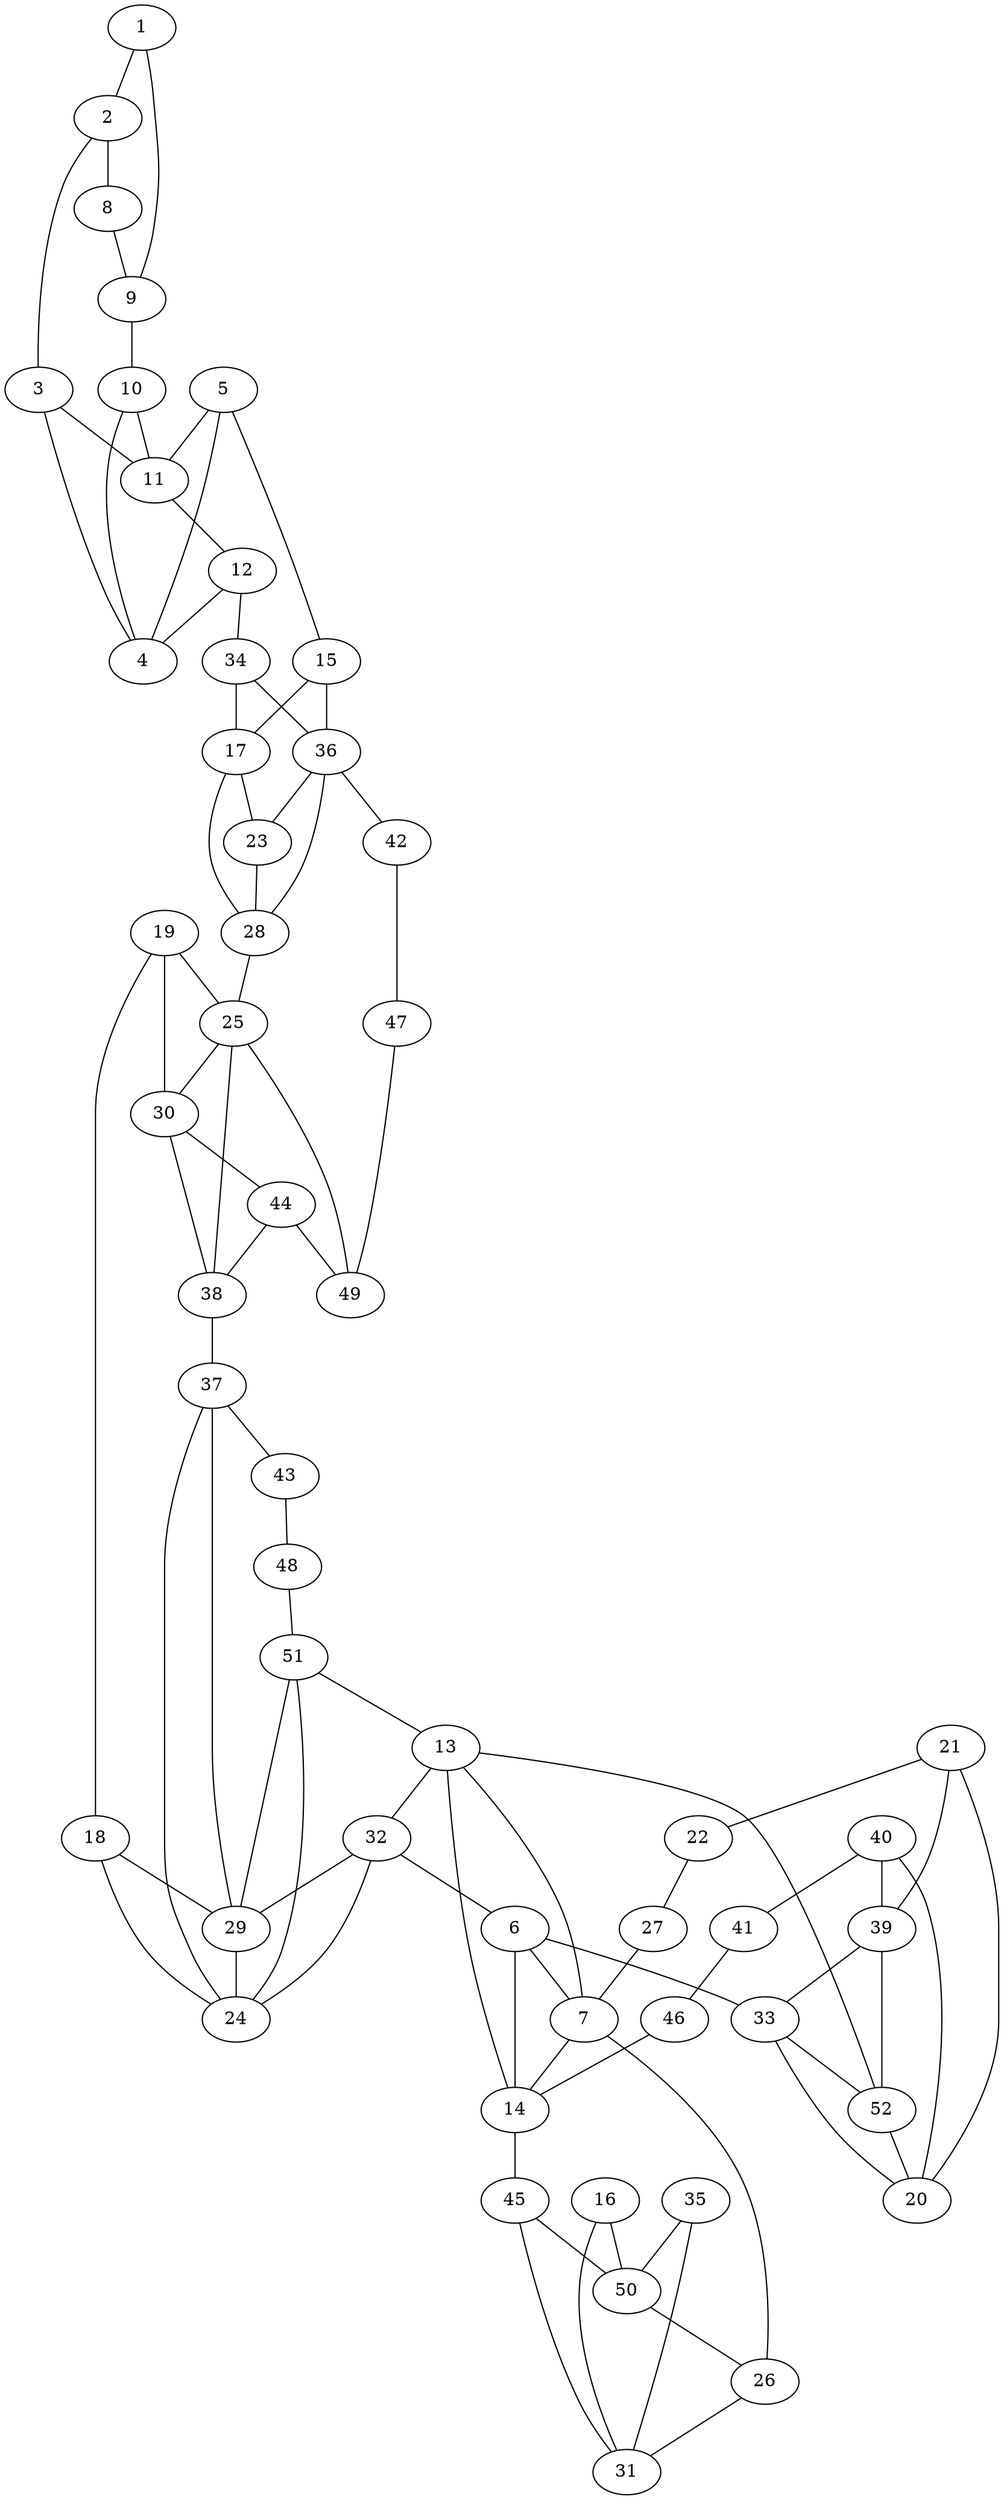 graph pdb1dlm {
	1	 [aaLength=12,
		sequence=TQDVQDFLRVAS,
		type=0];
	2	 [aaLength=22,
		sequence=NPRVKQIIHRVLSDLYKAIEDL,
		type=0];
	1 -- 2	 [distance0="19.01122",
		frequency=1,
		type0=2];
	3	 [aaLength=18,
		sequence=TSDEYWAGVAYLNQLGAN,
		type=0];
	2 -- 3	 [distance0="2.0",
		frequency=1,
		type0=4];
	8	 [aaLength=12,
		sequence=TQDVQDFLRVAS,
		type=0];
	2 -- 8	 [distance0="24.80078",
		frequency=1,
		type0=3];
	4	 [aaLength=9,
		sequence=EAGLLSPGL,
		type=0];
	3 -- 4	 [distance0="20.62809",
		distance1="1.0",
		frequency=2,
		type0=2,
		type1=4];
	11	 [aaLength=9,
		sequence=EAGLLSPGL,
		type=0];
	3 -- 11	 [distance0="20.66676",
		frequency=1,
		type0=3];
	5	 [aaLength=17,
		sequence=GFDHYLDMRMDAEDAAL,
		type=0];
	5 -- 4	 [distance0="21.245",
		frequency=1,
		type0=1];
	5 -- 11	 [distance0="27.19879",
		frequency=1,
		type0=3];
	15	 [aaLength=2,
		sequence=VA,
		type=1];
	5 -- 15	 [distance0="15.0",
		frequency=1,
		type0=4];
	6	 [aaLength=10,
		sequence=GPTQQLLNQL,
		type=0];
	7	 [aaLength=8,
		sequence=DPEAIKAN,
		type=0];
	6 -- 7	 [distance0="67.9305",
		frequency=1,
		type0=2];
	14	 [aaLength=8,
		sequence=DPEAIKAN,
		type=0];
	6 -- 14	 [distance0="72.57885",
		frequency=1,
		type0=3];
	33	 [aaLength=2,
		sequence=NR,
		type=1];
	6 -- 33	 [distance0="4.0",
		frequency=1,
		type0=4];
	13	 [aaLength=10,
		sequence=GPTQQLLNQL,
		type=0];
	7 -- 13	 [distance0="65.96345",
		frequency=1,
		type0=2];
	7 -- 14	 [distance0="47.18025",
		frequency=1,
		type0=1];
	26	 [aaLength=5,
		sequence=FAEMV,
		type=1];
	7 -- 26	 [distance0="5.0",
		frequency=1,
		type0=4];
	9	 [aaLength=22,
		sequence=NPRVKQIIHRVLSDLYKAIEDL,
		type=0];
	8 -- 9	 [distance0="22.15065",
		distance1="7.0",
		frequency=2,
		type0=2,
		type1=4];
	9 -- 1	 [distance0="20.6202",
		frequency=1,
		type0=2];
	10	 [aaLength=18,
		sequence=TSDEYWAGVAYLNQLGAN,
		type=0];
	9 -- 10	 [distance0="2.0",
		frequency=1,
		type0=4];
	10 -- 4	 [distance0="20.60609",
		frequency=1,
		type0=2];
	10 -- 11	 [distance0="20.79033",
		distance1="1.0",
		frequency=2,
		type0=3,
		type1=4];
	12	 [aaLength=18,
		sequence=GFDHYLDMRMDAEDAALG,
		type=0];
	11 -- 12	 [distance0="18.82968",
		distance1="0.0",
		frequency=2,
		type0=2,
		type1=5];
	12 -- 4	 [distance0="13.90339",
		frequency=1,
		type0=1];
	34	 [aaLength=2,
		sequence=VA,
		type=1];
	12 -- 34	 [distance0="14.0",
		frequency=1,
		type0=4];
	32	 [aaLength=2,
		sequence=YG,
		type=1];
	13 -- 32	 [distance0="70.66682",
		frequency=1,
		type0=3];
	52	 [aaLength=2,
		sequence=NR,
		type=1];
	13 -- 52	 [distance0="4.0",
		frequency=1,
		type0=4];
	14 -- 13	 [distance0="72.53648",
		frequency=1,
		type0=2];
	45	 [aaLength=5,
		sequence=FAEMV,
		type=1];
	14 -- 45	 [distance0="5.0",
		frequency=1,
		type0=4];
	17	 [aaLength=3,
		sequence=ESV,
		type=1];
	15 -- 17	 [distance0="5.0",
		distance1="3.0",
		frequency=2,
		type0=2,
		type1=4];
	36	 [aaLength=3,
		sequence=ESV,
		type=1];
	15 -- 36	 [distance0="5.0",
		frequency=1,
		type0=3];
	16	 [aaLength=2,
		sequence=LA,
		type=1];
	31	 [aaLength=2,
		sequence=LK,
		type=1];
	16 -- 31	 [distance0="19.0",
		frequency=1,
		type0=2];
	50	 [aaLength=2,
		sequence=LK,
		type=1];
	16 -- 50	 [distance0="19.0",
		frequency=1,
		type0=3];
	23	 [aaLength=3,
		sequence=YAR,
		type=1];
	17 -- 23	 [distance0="4.0",
		distance1="1.0",
		frequency=2,
		type0=2,
		type1=4];
	28	 [aaLength=3,
		sequence=YAR,
		type=1];
	17 -- 28	 [distance0="4.0",
		frequency=1,
		type0=3];
	18	 [aaLength=5,
		sequence=RRSII,
		type=1];
	24	 [aaLength=7,
		sequence=QYRVRTI,
		type=1];
	18 -- 24	 [distance0="10.0",
		frequency=1,
		type0=2];
	29	 [aaLength=7,
		sequence=QYRVRTI,
		type=1];
	18 -- 29	 [distance0="10.0",
		distance1="5.0",
		frequency=2,
		type0=3,
		type1=4];
	19	 [aaLength=5,
		sequence=KVEIW,
		type=1];
	19 -- 18	 [distance0="22.0",
		frequency=1,
		type0=4];
	25	 [aaLength=9,
		sequence=TLILHGTIF,
		type=1];
	19 -- 25	 [distance0="19.0",
		frequency=1,
		type0=2];
	30	 [aaLength=9,
		sequence=TLILHGTIF,
		type=1];
	19 -- 30	 [distance0="19.0",
		frequency=1,
		type0=3];
	20	 [aaLength=7,
		sequence=HIHYFVS,
		type=1];
	20 -- 33	 [distance0="4.0",
		frequency=1,
		type0=2];
	21	 [aaLength=7,
		sequence=LTTQINV,
		type=1];
	22	 [aaLength=2,
		sequence=VV,
		type=1];
	21 -- 22	 [distance0="18.0",
		frequency=1,
		type0=4];
	21 -- 20	 [distance0="13.0",
		frequency=1,
		type0=2];
	39	 [aaLength=7,
		sequence=HIHYFVS,
		type=1];
	21 -- 39	 [distance0="13.0",
		frequency=1,
		type0=3];
	27	 [aaLength=3,
		sequence=VEH,
		type=1];
	22 -- 27	 [distance0="2.0",
		frequency=1,
		type0=4];
	23 -- 28	 [distance0="0.0",
		frequency=1,
		type0=5];
	25 -- 30	 [distance0="0.0",
		distance1="0.0",
		frequency=2,
		type0=1,
		type1=5];
	26 -- 31	 [distance0="7.0",
		distance1="2.0",
		frequency=2,
		type0=2,
		type1=4];
	27 -- 7	 [distance0="1.0",
		frequency=1,
		type0=4];
	28 -- 25	 [distance0="10.0",
		frequency=1,
		type0=4];
	29 -- 24	 [distance0="0.0",
		frequency=1,
		type0=5];
	44	 [aaLength=9,
		sequence=TLILHGTIF,
		type=1];
	30 -- 44	 [distance0="0.0",
		frequency=1,
		type0=2];
	32 -- 6	 [distance0="4.0",
		frequency=1,
		type0=4];
	32 -- 24	 [distance0="11.0",
		frequency=1,
		type0=2];
	32 -- 29	 [distance0="11.0",
		frequency=1,
		type0=3];
	33 -- 52	 [distance0="0.0",
		frequency=1,
		type0=1];
	34 -- 17	 [distance0="5.0",
		frequency=1,
		type0=2];
	34 -- 36	 [distance0="5.0",
		distance1="3.0",
		frequency=2,
		type0=3,
		type1=4];
	35	 [aaLength=2,
		sequence=LA,
		type=1];
	35 -- 31	 [distance0="19.0",
		frequency=1,
		type0=2];
	35 -- 50	 [distance0="19.0",
		frequency=1,
		type0=3];
	36 -- 23	 [distance0="4.0",
		frequency=1,
		type0=2];
	36 -- 28	 [distance0="4.0",
		frequency=1,
		type0=3];
	42	 [aaLength=3,
		sequence=YAR,
		type=1];
	36 -- 42	 [distance0="1.0",
		frequency=1,
		type0=4];
	37	 [aaLength=5,
		sequence=RRSII,
		type=1];
	37 -- 24	 [distance0="10.0",
		frequency=1,
		type0=2];
	37 -- 29	 [distance0="10.0",
		frequency=1,
		type0=3];
	43	 [aaLength=7,
		sequence=QYRVRTI,
		type=1];
	37 -- 43	 [distance0="5.0",
		frequency=1,
		type0=4];
	38	 [aaLength=5,
		sequence=KVEIW,
		type=1];
	38 -- 25	 [distance0="19.0",
		frequency=1,
		type0=2];
	38 -- 30	 [distance0="19.0",
		frequency=1,
		type0=3];
	38 -- 37	 [distance0="22.0",
		frequency=1,
		type0=4];
	39 -- 33	 [distance0="4.0",
		frequency=1,
		type0=2];
	39 -- 52	 [distance0="4.0",
		frequency=1,
		type0=3];
	40	 [aaLength=7,
		sequence=LTTQINV,
		type=1];
	40 -- 20	 [distance0="13.0",
		frequency=1,
		type0=2];
	40 -- 39	 [distance0="13.0",
		frequency=1,
		type0=3];
	41	 [aaLength=2,
		sequence=VV,
		type=1];
	40 -- 41	 [distance0="18.0",
		frequency=1,
		type0=4];
	46	 [aaLength=3,
		sequence=VEH,
		type=1];
	41 -- 46	 [distance0="2.0",
		frequency=1,
		type0=4];
	47	 [aaLength=3,
		sequence=YAR,
		type=1];
	42 -- 47	 [distance0="0.0",
		frequency=1,
		type0=5];
	48	 [aaLength=7,
		sequence=QYRVRTI,
		type=1];
	43 -- 48	 [distance0="0.0",
		frequency=1,
		type0=5];
	44 -- 38	 [distance0="10.0",
		frequency=1,
		type0=4];
	49	 [aaLength=9,
		sequence=TLILHGTIF,
		type=1];
	44 -- 49	 [distance0="0.0",
		frequency=1,
		type0=3];
	45 -- 31	 [distance0="7.0",
		frequency=1,
		type0=2];
	45 -- 50	 [distance0="7.0",
		distance1="2.0",
		frequency=2,
		type0=3,
		type1=4];
	46 -- 14	 [distance0="1.0",
		frequency=1,
		type0=4];
	47 -- 49	 [distance0="10.0",
		frequency=1,
		type0=4];
	51	 [aaLength=2,
		sequence=YG,
		type=1];
	48 -- 51	 [distance0="4.0",
		frequency=1,
		type0=4];
	49 -- 25	 [distance0="0.0",
		frequency=1,
		type0=1];
	50 -- 26	 [distance0="7.0",
		frequency=1,
		type0=2];
	51 -- 13	 [distance0="4.0",
		frequency=1,
		type0=4];
	51 -- 24	 [distance0="11.0",
		frequency=1,
		type0=2];
	51 -- 29	 [distance0="11.0",
		frequency=1,
		type0=3];
	52 -- 20	 [distance0="4.0",
		frequency=1,
		type0=2];
}
